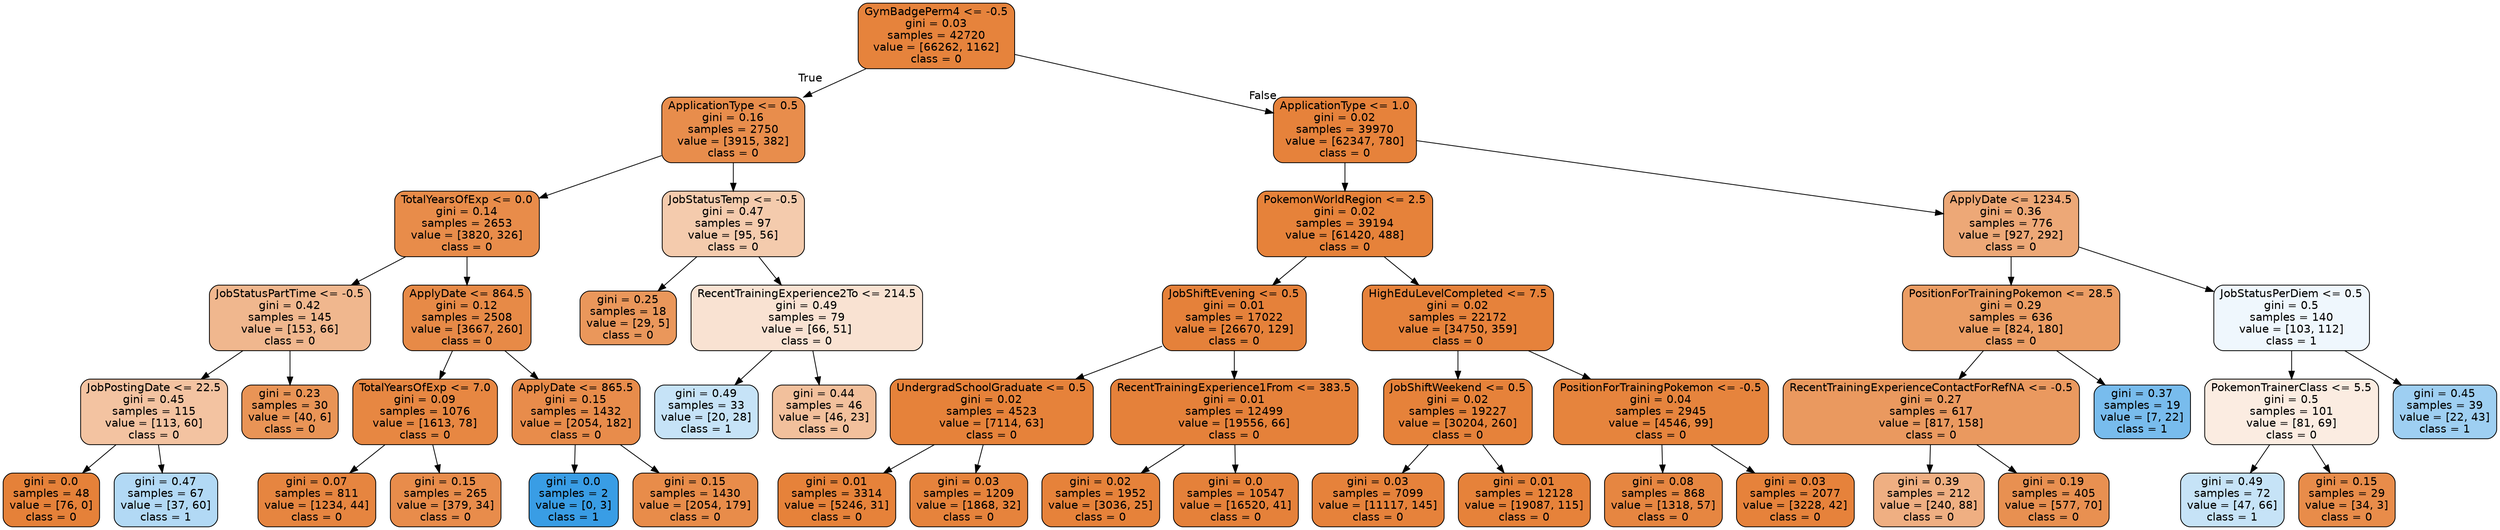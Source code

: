 digraph Tree {
node [shape=box, style="filled, rounded", color="black", fontname=helvetica] ;
edge [fontname=helvetica] ;
0 [label="GymBadgePerm4 <= -0.5\ngini = 0.03\nsamples = 42720\nvalue = [66262, 1162]\nclass = 0", fillcolor="#e58139fb"] ;
1 [label="ApplicationType <= 0.5\ngini = 0.16\nsamples = 2750\nvalue = [3915, 382]\nclass = 0", fillcolor="#e58139e6"] ;
0 -> 1 [labeldistance=2.5, labelangle=45, headlabel="True"] ;
2 [label="TotalYearsOfExp <= 0.0\ngini = 0.14\nsamples = 2653\nvalue = [3820, 326]\nclass = 0", fillcolor="#e58139e9"] ;
1 -> 2 ;
3 [label="JobStatusPartTime <= -0.5\ngini = 0.42\nsamples = 145\nvalue = [153, 66]\nclass = 0", fillcolor="#e5813991"] ;
2 -> 3 ;
4 [label="JobPostingDate <= 22.5\ngini = 0.45\nsamples = 115\nvalue = [113, 60]\nclass = 0", fillcolor="#e5813978"] ;
3 -> 4 ;
5 [label="gini = 0.0\nsamples = 48\nvalue = [76, 0]\nclass = 0", fillcolor="#e58139ff"] ;
4 -> 5 ;
6 [label="gini = 0.47\nsamples = 67\nvalue = [37, 60]\nclass = 1", fillcolor="#399de562"] ;
4 -> 6 ;
7 [label="gini = 0.23\nsamples = 30\nvalue = [40, 6]\nclass = 0", fillcolor="#e58139d9"] ;
3 -> 7 ;
8 [label="ApplyDate <= 864.5\ngini = 0.12\nsamples = 2508\nvalue = [3667, 260]\nclass = 0", fillcolor="#e58139ed"] ;
2 -> 8 ;
9 [label="TotalYearsOfExp <= 7.0\ngini = 0.09\nsamples = 1076\nvalue = [1613, 78]\nclass = 0", fillcolor="#e58139f3"] ;
8 -> 9 ;
10 [label="gini = 0.07\nsamples = 811\nvalue = [1234, 44]\nclass = 0", fillcolor="#e58139f6"] ;
9 -> 10 ;
11 [label="gini = 0.15\nsamples = 265\nvalue = [379, 34]\nclass = 0", fillcolor="#e58139e8"] ;
9 -> 11 ;
12 [label="ApplyDate <= 865.5\ngini = 0.15\nsamples = 1432\nvalue = [2054, 182]\nclass = 0", fillcolor="#e58139e8"] ;
8 -> 12 ;
13 [label="gini = 0.0\nsamples = 2\nvalue = [0, 3]\nclass = 1", fillcolor="#399de5ff"] ;
12 -> 13 ;
14 [label="gini = 0.15\nsamples = 1430\nvalue = [2054, 179]\nclass = 0", fillcolor="#e58139e9"] ;
12 -> 14 ;
15 [label="JobStatusTemp <= -0.5\ngini = 0.47\nsamples = 97\nvalue = [95, 56]\nclass = 0", fillcolor="#e5813969"] ;
1 -> 15 ;
16 [label="gini = 0.25\nsamples = 18\nvalue = [29, 5]\nclass = 0", fillcolor="#e58139d3"] ;
15 -> 16 ;
17 [label="RecentTrainingExperience2To <= 214.5\ngini = 0.49\nsamples = 79\nvalue = [66, 51]\nclass = 0", fillcolor="#e581393a"] ;
15 -> 17 ;
18 [label="gini = 0.49\nsamples = 33\nvalue = [20, 28]\nclass = 1", fillcolor="#399de549"] ;
17 -> 18 ;
19 [label="gini = 0.44\nsamples = 46\nvalue = [46, 23]\nclass = 0", fillcolor="#e581397f"] ;
17 -> 19 ;
20 [label="ApplicationType <= 1.0\ngini = 0.02\nsamples = 39970\nvalue = [62347, 780]\nclass = 0", fillcolor="#e58139fc"] ;
0 -> 20 [labeldistance=2.5, labelangle=-45, headlabel="False"] ;
21 [label="PokemonWorldRegion <= 2.5\ngini = 0.02\nsamples = 39194\nvalue = [61420, 488]\nclass = 0", fillcolor="#e58139fd"] ;
20 -> 21 ;
22 [label="JobShiftEvening <= 0.5\ngini = 0.01\nsamples = 17022\nvalue = [26670, 129]\nclass = 0", fillcolor="#e58139fe"] ;
21 -> 22 ;
23 [label="UndergradSchoolGraduate <= 0.5\ngini = 0.02\nsamples = 4523\nvalue = [7114, 63]\nclass = 0", fillcolor="#e58139fd"] ;
22 -> 23 ;
24 [label="gini = 0.01\nsamples = 3314\nvalue = [5246, 31]\nclass = 0", fillcolor="#e58139fd"] ;
23 -> 24 ;
25 [label="gini = 0.03\nsamples = 1209\nvalue = [1868, 32]\nclass = 0", fillcolor="#e58139fb"] ;
23 -> 25 ;
26 [label="RecentTrainingExperience1From <= 383.5\ngini = 0.01\nsamples = 12499\nvalue = [19556, 66]\nclass = 0", fillcolor="#e58139fe"] ;
22 -> 26 ;
27 [label="gini = 0.02\nsamples = 1952\nvalue = [3036, 25]\nclass = 0", fillcolor="#e58139fd"] ;
26 -> 27 ;
28 [label="gini = 0.0\nsamples = 10547\nvalue = [16520, 41]\nclass = 0", fillcolor="#e58139fe"] ;
26 -> 28 ;
29 [label="HighEduLevelCompleted <= 7.5\ngini = 0.02\nsamples = 22172\nvalue = [34750, 359]\nclass = 0", fillcolor="#e58139fc"] ;
21 -> 29 ;
30 [label="JobShiftWeekend <= 0.5\ngini = 0.02\nsamples = 19227\nvalue = [30204, 260]\nclass = 0", fillcolor="#e58139fd"] ;
29 -> 30 ;
31 [label="gini = 0.03\nsamples = 7099\nvalue = [11117, 145]\nclass = 0", fillcolor="#e58139fc"] ;
30 -> 31 ;
32 [label="gini = 0.01\nsamples = 12128\nvalue = [19087, 115]\nclass = 0", fillcolor="#e58139fd"] ;
30 -> 32 ;
33 [label="PositionForTrainingPokemon <= -0.5\ngini = 0.04\nsamples = 2945\nvalue = [4546, 99]\nclass = 0", fillcolor="#e58139f9"] ;
29 -> 33 ;
34 [label="gini = 0.08\nsamples = 868\nvalue = [1318, 57]\nclass = 0", fillcolor="#e58139f4"] ;
33 -> 34 ;
35 [label="gini = 0.03\nsamples = 2077\nvalue = [3228, 42]\nclass = 0", fillcolor="#e58139fc"] ;
33 -> 35 ;
36 [label="ApplyDate <= 1234.5\ngini = 0.36\nsamples = 776\nvalue = [927, 292]\nclass = 0", fillcolor="#e58139af"] ;
20 -> 36 ;
37 [label="PositionForTrainingPokemon <= 28.5\ngini = 0.29\nsamples = 636\nvalue = [824, 180]\nclass = 0", fillcolor="#e58139c7"] ;
36 -> 37 ;
38 [label="RecentTrainingExperienceContactForRefNA <= -0.5\ngini = 0.27\nsamples = 617\nvalue = [817, 158]\nclass = 0", fillcolor="#e58139ce"] ;
37 -> 38 ;
39 [label="gini = 0.39\nsamples = 212\nvalue = [240, 88]\nclass = 0", fillcolor="#e58139a1"] ;
38 -> 39 ;
40 [label="gini = 0.19\nsamples = 405\nvalue = [577, 70]\nclass = 0", fillcolor="#e58139e0"] ;
38 -> 40 ;
41 [label="gini = 0.37\nsamples = 19\nvalue = [7, 22]\nclass = 1", fillcolor="#399de5ae"] ;
37 -> 41 ;
42 [label="JobStatusPerDiem <= 0.5\ngini = 0.5\nsamples = 140\nvalue = [103, 112]\nclass = 1", fillcolor="#399de514"] ;
36 -> 42 ;
43 [label="PokemonTrainerClass <= 5.5\ngini = 0.5\nsamples = 101\nvalue = [81, 69]\nclass = 0", fillcolor="#e5813926"] ;
42 -> 43 ;
44 [label="gini = 0.49\nsamples = 72\nvalue = [47, 66]\nclass = 1", fillcolor="#399de549"] ;
43 -> 44 ;
45 [label="gini = 0.15\nsamples = 29\nvalue = [34, 3]\nclass = 0", fillcolor="#e58139e9"] ;
43 -> 45 ;
46 [label="gini = 0.45\nsamples = 39\nvalue = [22, 43]\nclass = 1", fillcolor="#399de57d"] ;
42 -> 46 ;
}